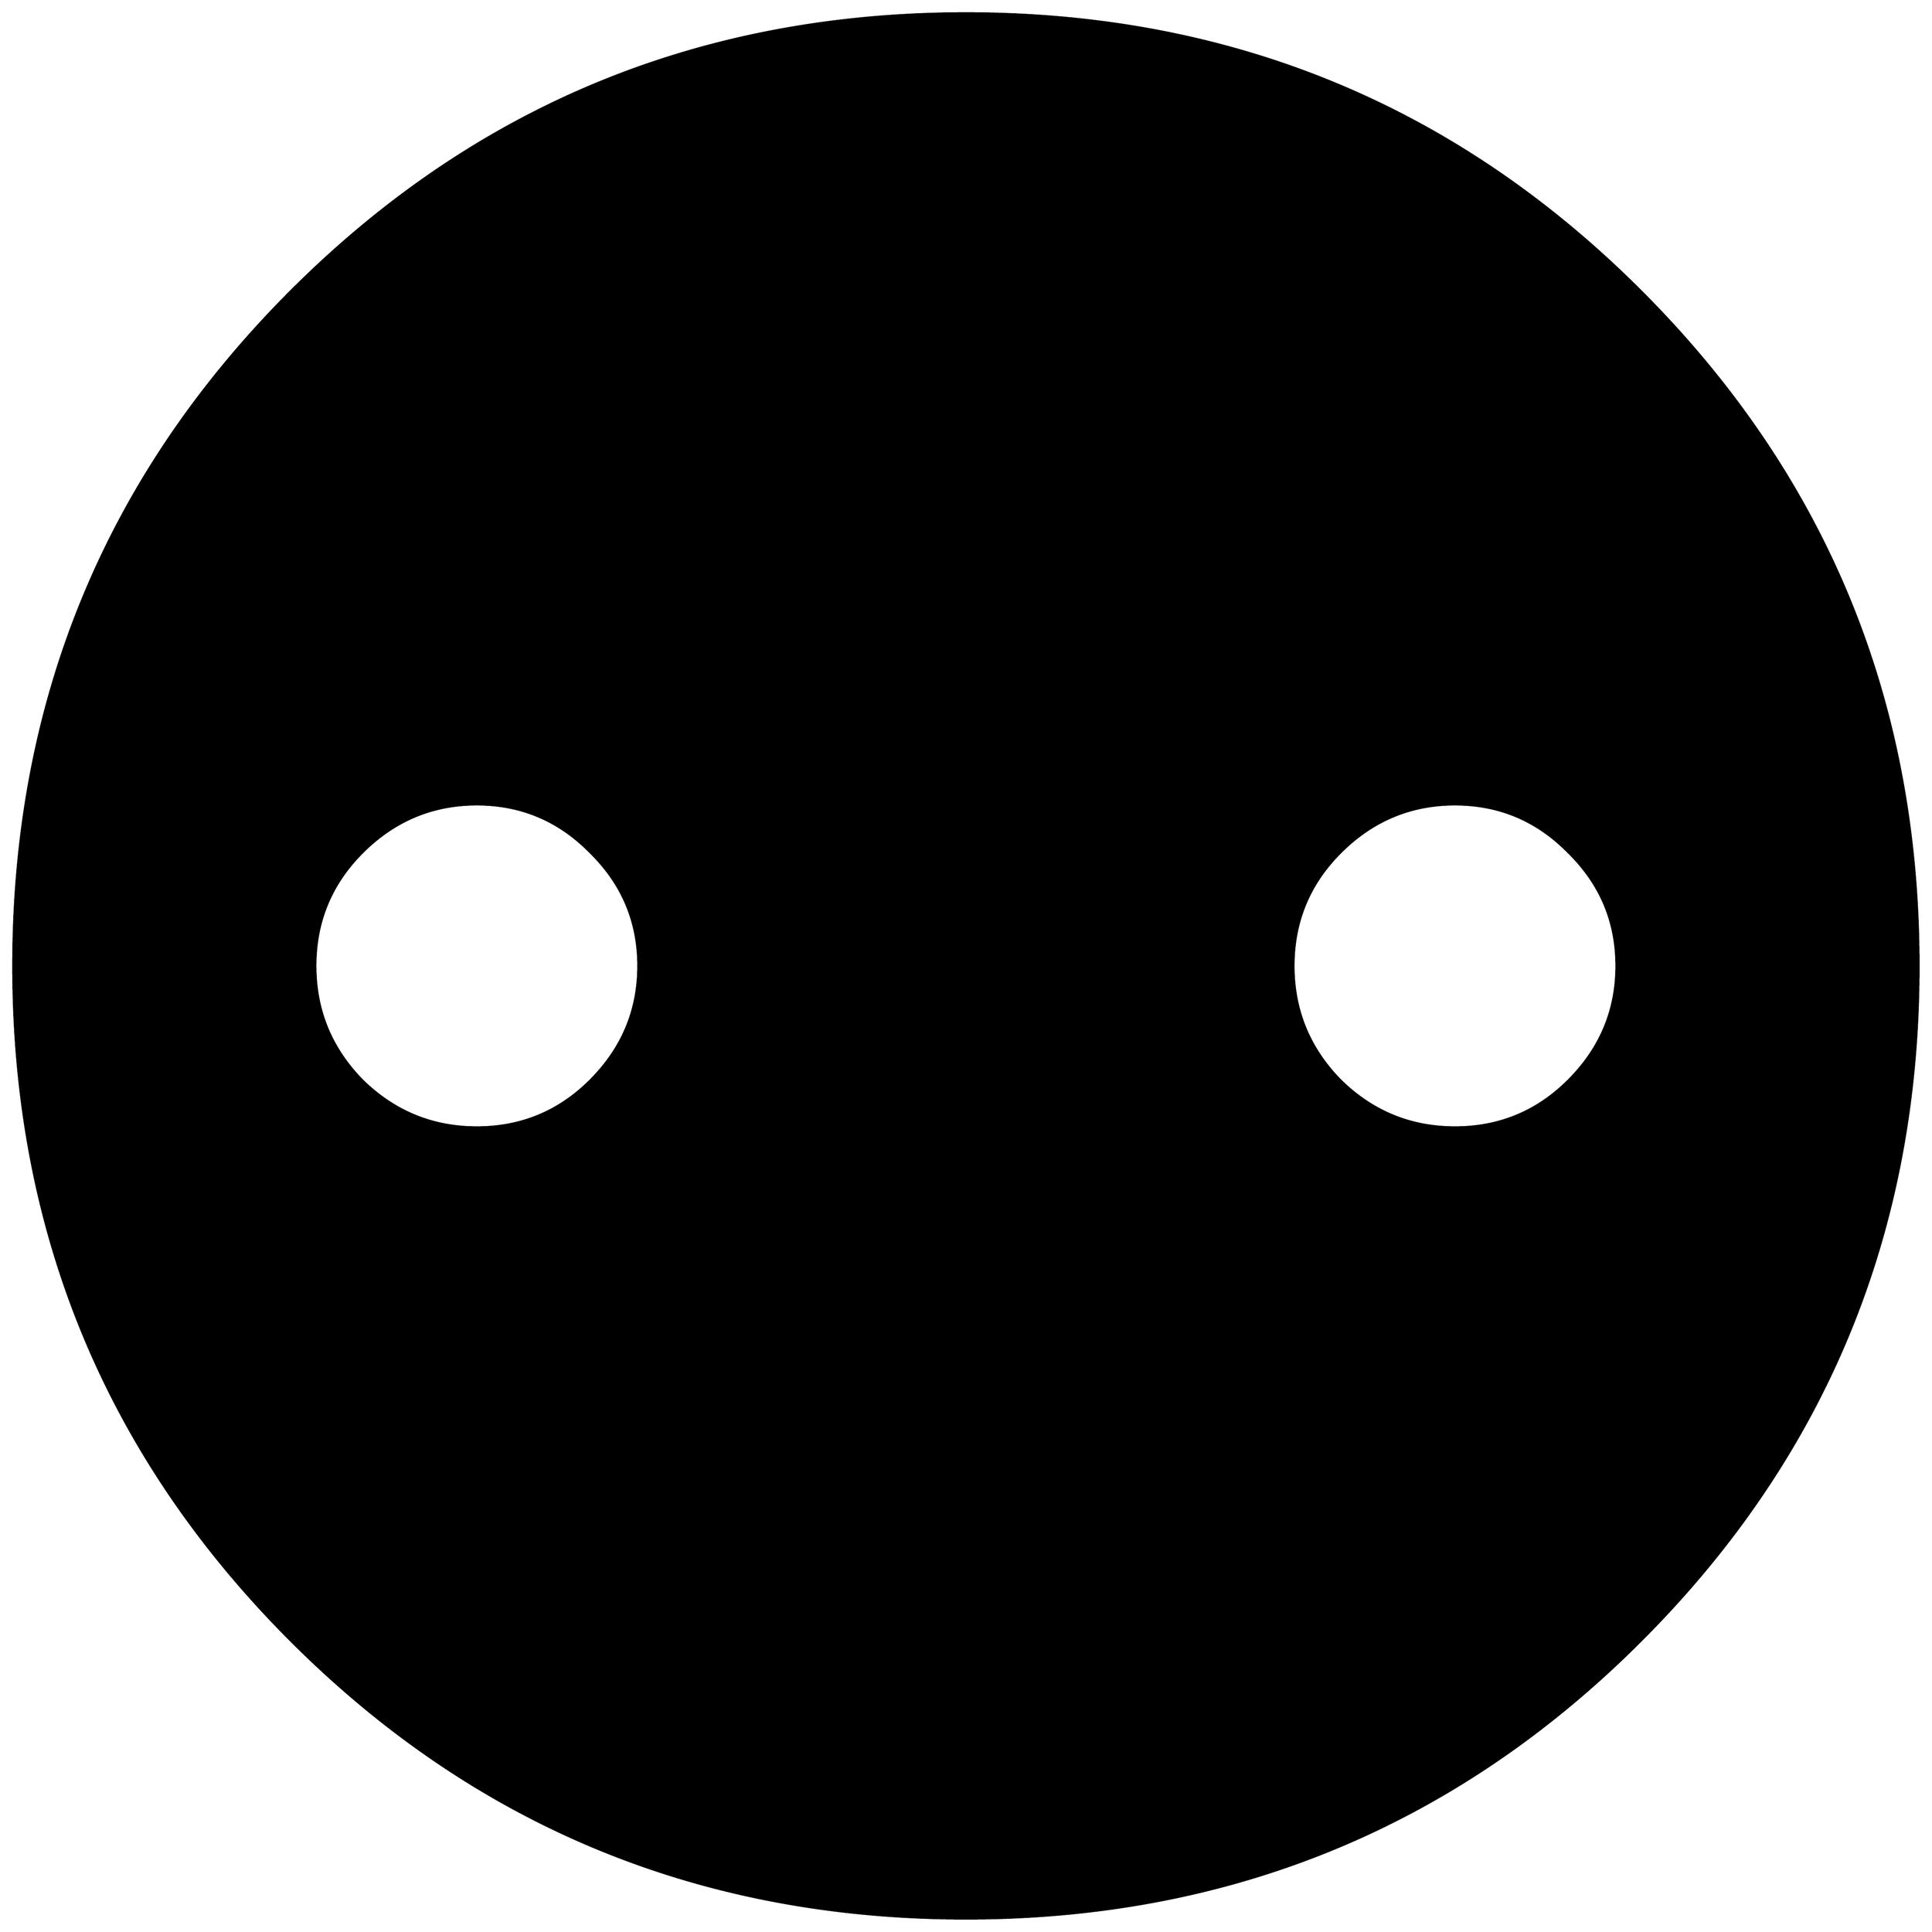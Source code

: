 


\begin{tikzpicture}[y=0.80pt, x=0.80pt, yscale=-1.0, xscale=1.0, inner sep=0pt, outer sep=0pt]
\begin{scope}[shift={(100.0,1706.0)},nonzero rule]
  \path[draw=.,fill=.,line width=1.600pt] (1998.0,-582.0) ..
    controls (1998.0,-311.333) and (1903.333,-81.333) ..
    (1714.0,108.0) .. controls (1524.667,297.333) and (1294.667,392.0)
    .. (1024.0,392.0) .. controls (753.333,392.0) and
    (523.333,297.333) .. (334.0,108.0) .. controls (144.667,-81.333) and
    (50.0,-311.333) .. (50.0,-582.0) .. controls (50.0,-852.667) and
    (144.667,-1082.667) .. (334.0,-1272.0) .. controls
    (523.333,-1461.333) and (753.333,-1556.0) .. (1024.0,-1556.0) ..
    controls (1294.667,-1556.0) and (1524.667,-1461.333) ..
    (1714.0,-1272.0) .. controls (1903.333,-1082.667) and
    (1998.0,-852.667) .. (1998.0,-582.0) -- cycle(1689.0,-582.0)
    .. controls (1689.0,-627.333) and (1672.667,-666.0) ..
    (1640.0,-698.0) .. controls (1608.0,-730.667) and
    (1569.333,-747.0) .. (1524.0,-747.0) .. controls
    (1478.667,-747.0) and (1439.667,-730.667) .. (1407.0,-698.0) ..
    controls (1375.0,-666.0) and (1359.0,-627.333) ..
    (1359.0,-582.0) .. controls (1359.0,-536.667) and
    (1375.0,-497.667) .. (1407.0,-465.0) .. controls
    (1439.667,-433.0) and (1478.667,-417.0) .. (1524.0,-417.0) ..
    controls (1569.333,-417.0) and (1608.0,-433.0) ..
    (1640.0,-465.0) .. controls (1672.667,-497.667) and
    (1689.0,-536.667) .. (1689.0,-582.0) -- cycle(689.0,-582.0) ..
    controls (689.0,-627.333) and (672.667,-666.0) .. (640.0,-698.0)
    .. controls (608.0,-730.667) and (569.333,-747.0) ..
    (524.0,-747.0) .. controls (478.667,-747.0) and (439.667,-730.667)
    .. (407.0,-698.0) .. controls (375.0,-666.0) and
    (359.0,-627.333) .. (359.0,-582.0) .. controls (359.0,-536.667)
    and (375.0,-497.667) .. (407.0,-465.0) .. controls
    (439.667,-433.0) and (478.667,-417.0) .. (524.0,-417.0) ..
    controls (569.333,-417.0) and (608.0,-433.0) .. (640.0,-465.0)
    .. controls (672.667,-497.667) and (689.0,-536.667) ..
    (689.0,-582.0) -- cycle;
\end{scope}

\end{tikzpicture}

